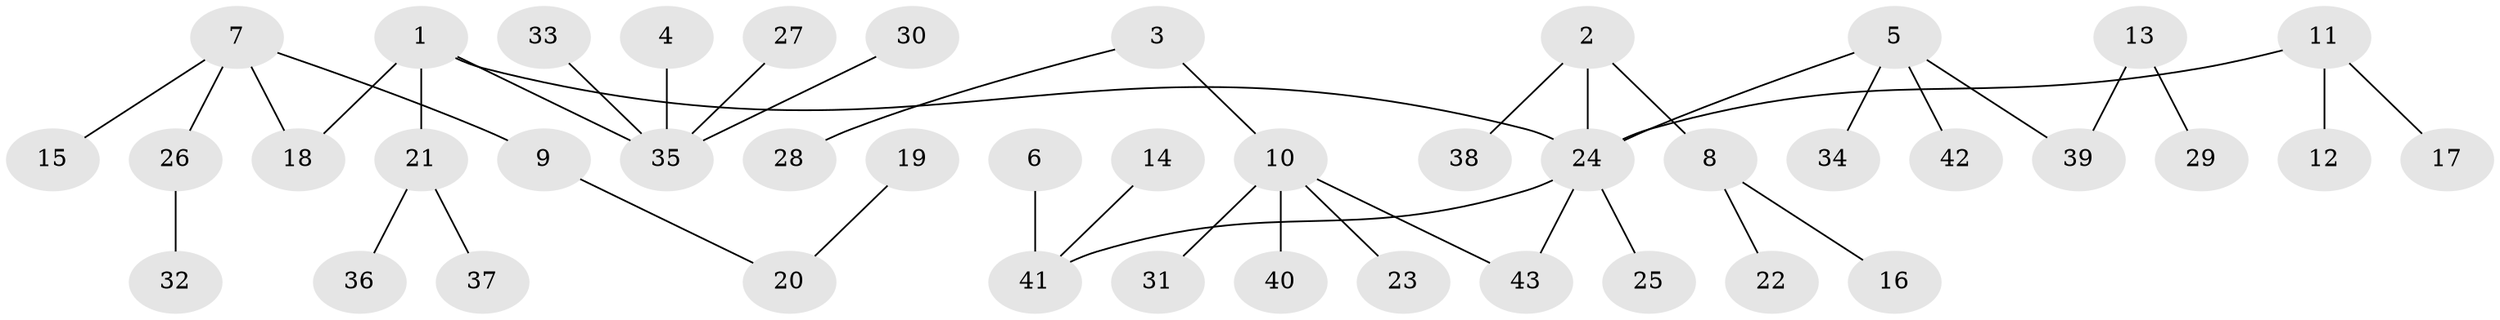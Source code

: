 // original degree distribution, {8: 0.011764705882352941, 4: 0.10588235294117647, 6: 0.023529411764705882, 3: 0.08235294117647059, 2: 0.24705882352941178, 1: 0.5176470588235295, 5: 0.011764705882352941}
// Generated by graph-tools (version 1.1) at 2025/02/03/09/25 03:02:21]
// undirected, 43 vertices, 42 edges
graph export_dot {
graph [start="1"]
  node [color=gray90,style=filled];
  1;
  2;
  3;
  4;
  5;
  6;
  7;
  8;
  9;
  10;
  11;
  12;
  13;
  14;
  15;
  16;
  17;
  18;
  19;
  20;
  21;
  22;
  23;
  24;
  25;
  26;
  27;
  28;
  29;
  30;
  31;
  32;
  33;
  34;
  35;
  36;
  37;
  38;
  39;
  40;
  41;
  42;
  43;
  1 -- 18 [weight=1.0];
  1 -- 21 [weight=1.0];
  1 -- 24 [weight=1.0];
  1 -- 35 [weight=1.0];
  2 -- 8 [weight=1.0];
  2 -- 24 [weight=1.0];
  2 -- 38 [weight=1.0];
  3 -- 10 [weight=1.0];
  3 -- 28 [weight=1.0];
  4 -- 35 [weight=1.0];
  5 -- 24 [weight=1.0];
  5 -- 34 [weight=1.0];
  5 -- 39 [weight=1.0];
  5 -- 42 [weight=1.0];
  6 -- 41 [weight=1.0];
  7 -- 9 [weight=1.0];
  7 -- 15 [weight=1.0];
  7 -- 18 [weight=1.0];
  7 -- 26 [weight=1.0];
  8 -- 16 [weight=1.0];
  8 -- 22 [weight=1.0];
  9 -- 20 [weight=1.0];
  10 -- 23 [weight=1.0];
  10 -- 31 [weight=1.0];
  10 -- 40 [weight=1.0];
  10 -- 43 [weight=1.0];
  11 -- 12 [weight=1.0];
  11 -- 17 [weight=1.0];
  11 -- 24 [weight=1.0];
  13 -- 29 [weight=1.0];
  13 -- 39 [weight=1.0];
  14 -- 41 [weight=1.0];
  19 -- 20 [weight=1.0];
  21 -- 36 [weight=1.0];
  21 -- 37 [weight=1.0];
  24 -- 25 [weight=1.0];
  24 -- 41 [weight=1.0];
  24 -- 43 [weight=1.0];
  26 -- 32 [weight=1.0];
  27 -- 35 [weight=1.0];
  30 -- 35 [weight=1.0];
  33 -- 35 [weight=1.0];
}
